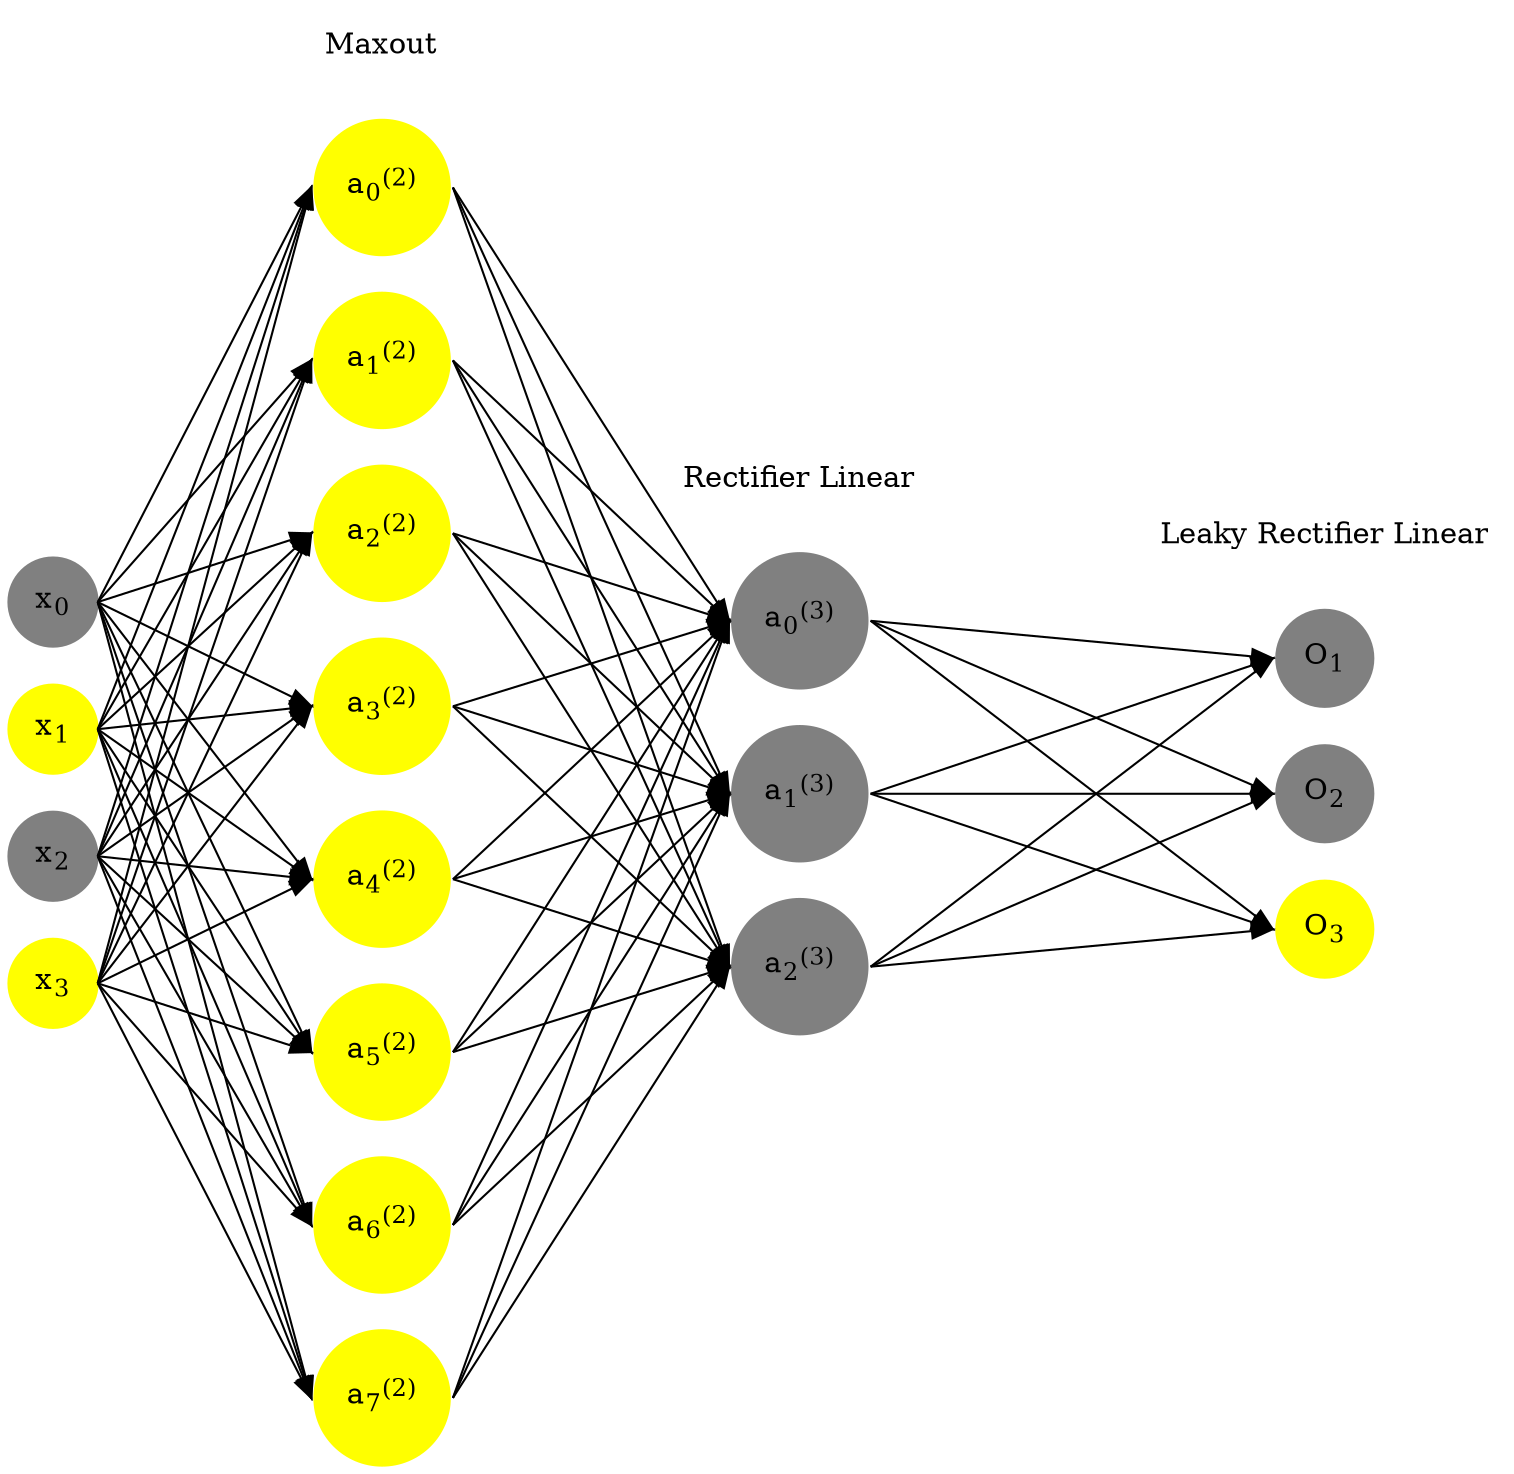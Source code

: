 digraph G {
	rankdir = LR;
	splines=false;
	edge[style=invis];
	ranksep= 1.4;
	{
	node [shape=circle, color="0.1667, 0.0, 0.5", style=filled, fillcolor="0.1667, 0.0, 0.5"];
	x0 [label=<x<sub>0</sub>>];
	}
	{
	node [shape=circle, color="0.1667, 1.0, 1.0", style=filled, fillcolor="0.1667, 1.0, 1.0"];
	x1 [label=<x<sub>1</sub>>];
	}
	{
	node [shape=circle, color="0.1667, 0.0, 0.5", style=filled, fillcolor="0.1667, 0.0, 0.5"];
	x2 [label=<x<sub>2</sub>>];
	}
	{
	node [shape=circle, color="0.1667, 1.0, 1.0", style=filled, fillcolor="0.1667, 1.0, 1.0"];
	x3 [label=<x<sub>3</sub>>];
	}
	{
	node [shape=circle, color="0.1667, 1.272277, 1.136138", style=filled, fillcolor="0.1667, 1.272277, 1.136138"];
	a02 [label=<a<sub>0</sub><sup>(2)</sup>>];
	}
	{
	node [shape=circle, color="0.1667, 4.068850, 2.534425", style=filled, fillcolor="0.1667, 4.068850, 2.534425"];
	a12 [label=<a<sub>1</sub><sup>(2)</sup>>];
	}
	{
	node [shape=circle, color="0.1667, 4.068850, 2.534425", style=filled, fillcolor="0.1667, 4.068850, 2.534425"];
	a22 [label=<a<sub>2</sub><sup>(2)</sup>>];
	}
	{
	node [shape=circle, color="0.1667, 4.068850, 2.534425", style=filled, fillcolor="0.1667, 4.068850, 2.534425"];
	a32 [label=<a<sub>3</sub><sup>(2)</sup>>];
	}
	{
	node [shape=circle, color="0.1667, 4.068850, 2.534425", style=filled, fillcolor="0.1667, 4.068850, 2.534425"];
	a42 [label=<a<sub>4</sub><sup>(2)</sup>>];
	}
	{
	node [shape=circle, color="0.1667, 4.068850, 2.534425", style=filled, fillcolor="0.1667, 4.068850, 2.534425"];
	a52 [label=<a<sub>5</sub><sup>(2)</sup>>];
	}
	{
	node [shape=circle, color="0.1667, 4.068850, 2.534425", style=filled, fillcolor="0.1667, 4.068850, 2.534425"];
	a62 [label=<a<sub>6</sub><sup>(2)</sup>>];
	}
	{
	node [shape=circle, color="0.1667, 4.068850, 2.534425", style=filled, fillcolor="0.1667, 4.068850, 2.534425"];
	a72 [label=<a<sub>7</sub><sup>(2)</sup>>];
	}
	{
	node [shape=circle, color="0.1667, 0.000000, 0.500000", style=filled, fillcolor="0.1667, 0.000000, 0.500000"];
	a03 [label=<a<sub>0</sub><sup>(3)</sup>>];
	}
	{
	node [shape=circle, color="0.1667, 0.000000, 0.500000", style=filled, fillcolor="0.1667, 0.000000, 0.500000"];
	a13 [label=<a<sub>1</sub><sup>(3)</sup>>];
	}
	{
	node [shape=circle, color="0.1667, 0.000000, 0.500000", style=filled, fillcolor="0.1667, 0.000000, 0.500000"];
	a23 [label=<a<sub>2</sub><sup>(3)</sup>>];
	}
	{
	node [shape=circle, color="0.1667, 0.0, 0.5", style=filled, fillcolor="0.1667, 0.0, 0.5"];
	O1 [label=<O<sub>1</sub>>];
	}
	{
	node [shape=circle, color="0.1667, 0.0, 0.5", style=filled, fillcolor="0.1667, 0.0, 0.5"];
	O2 [label=<O<sub>2</sub>>];
	}
	{
	node [shape=circle, color="0.1667, 1.0, 1.0", style=filled, fillcolor="0.1667, 1.0, 1.0"];
	O3 [label=<O<sub>3</sub>>];
	}
	{
	rank=same;
	x0->x1->x2->x3;
	}
	{
	rank=same;
	a02->a12->a22->a32->a42->a52->a62->a72;
	}
	{
	rank=same;
	a03->a13->a23;
	}
	{
	rank=same;
	O1->O2->O3;
	}
	l1 [shape=plaintext,label="Maxout"];
	l1->a02;
	{rank=same; l1;a02};
	l2 [shape=plaintext,label="Rectifier Linear"];
	l2->a03;
	{rank=same; l2;a03};
	l3 [shape=plaintext,label="Leaky Rectifier Linear"];
	l3->O1;
	{rank=same; l3;O1};
edge[style=solid, tailport=e, headport=w];
	{x0;x1;x2;x3} -> {a02;a12;a22;a32;a42;a52;a62;a72};
	{a02;a12;a22;a32;a42;a52;a62;a72} -> {a03;a13;a23};
	{a03;a13;a23} -> {O1,O2,O3};
}